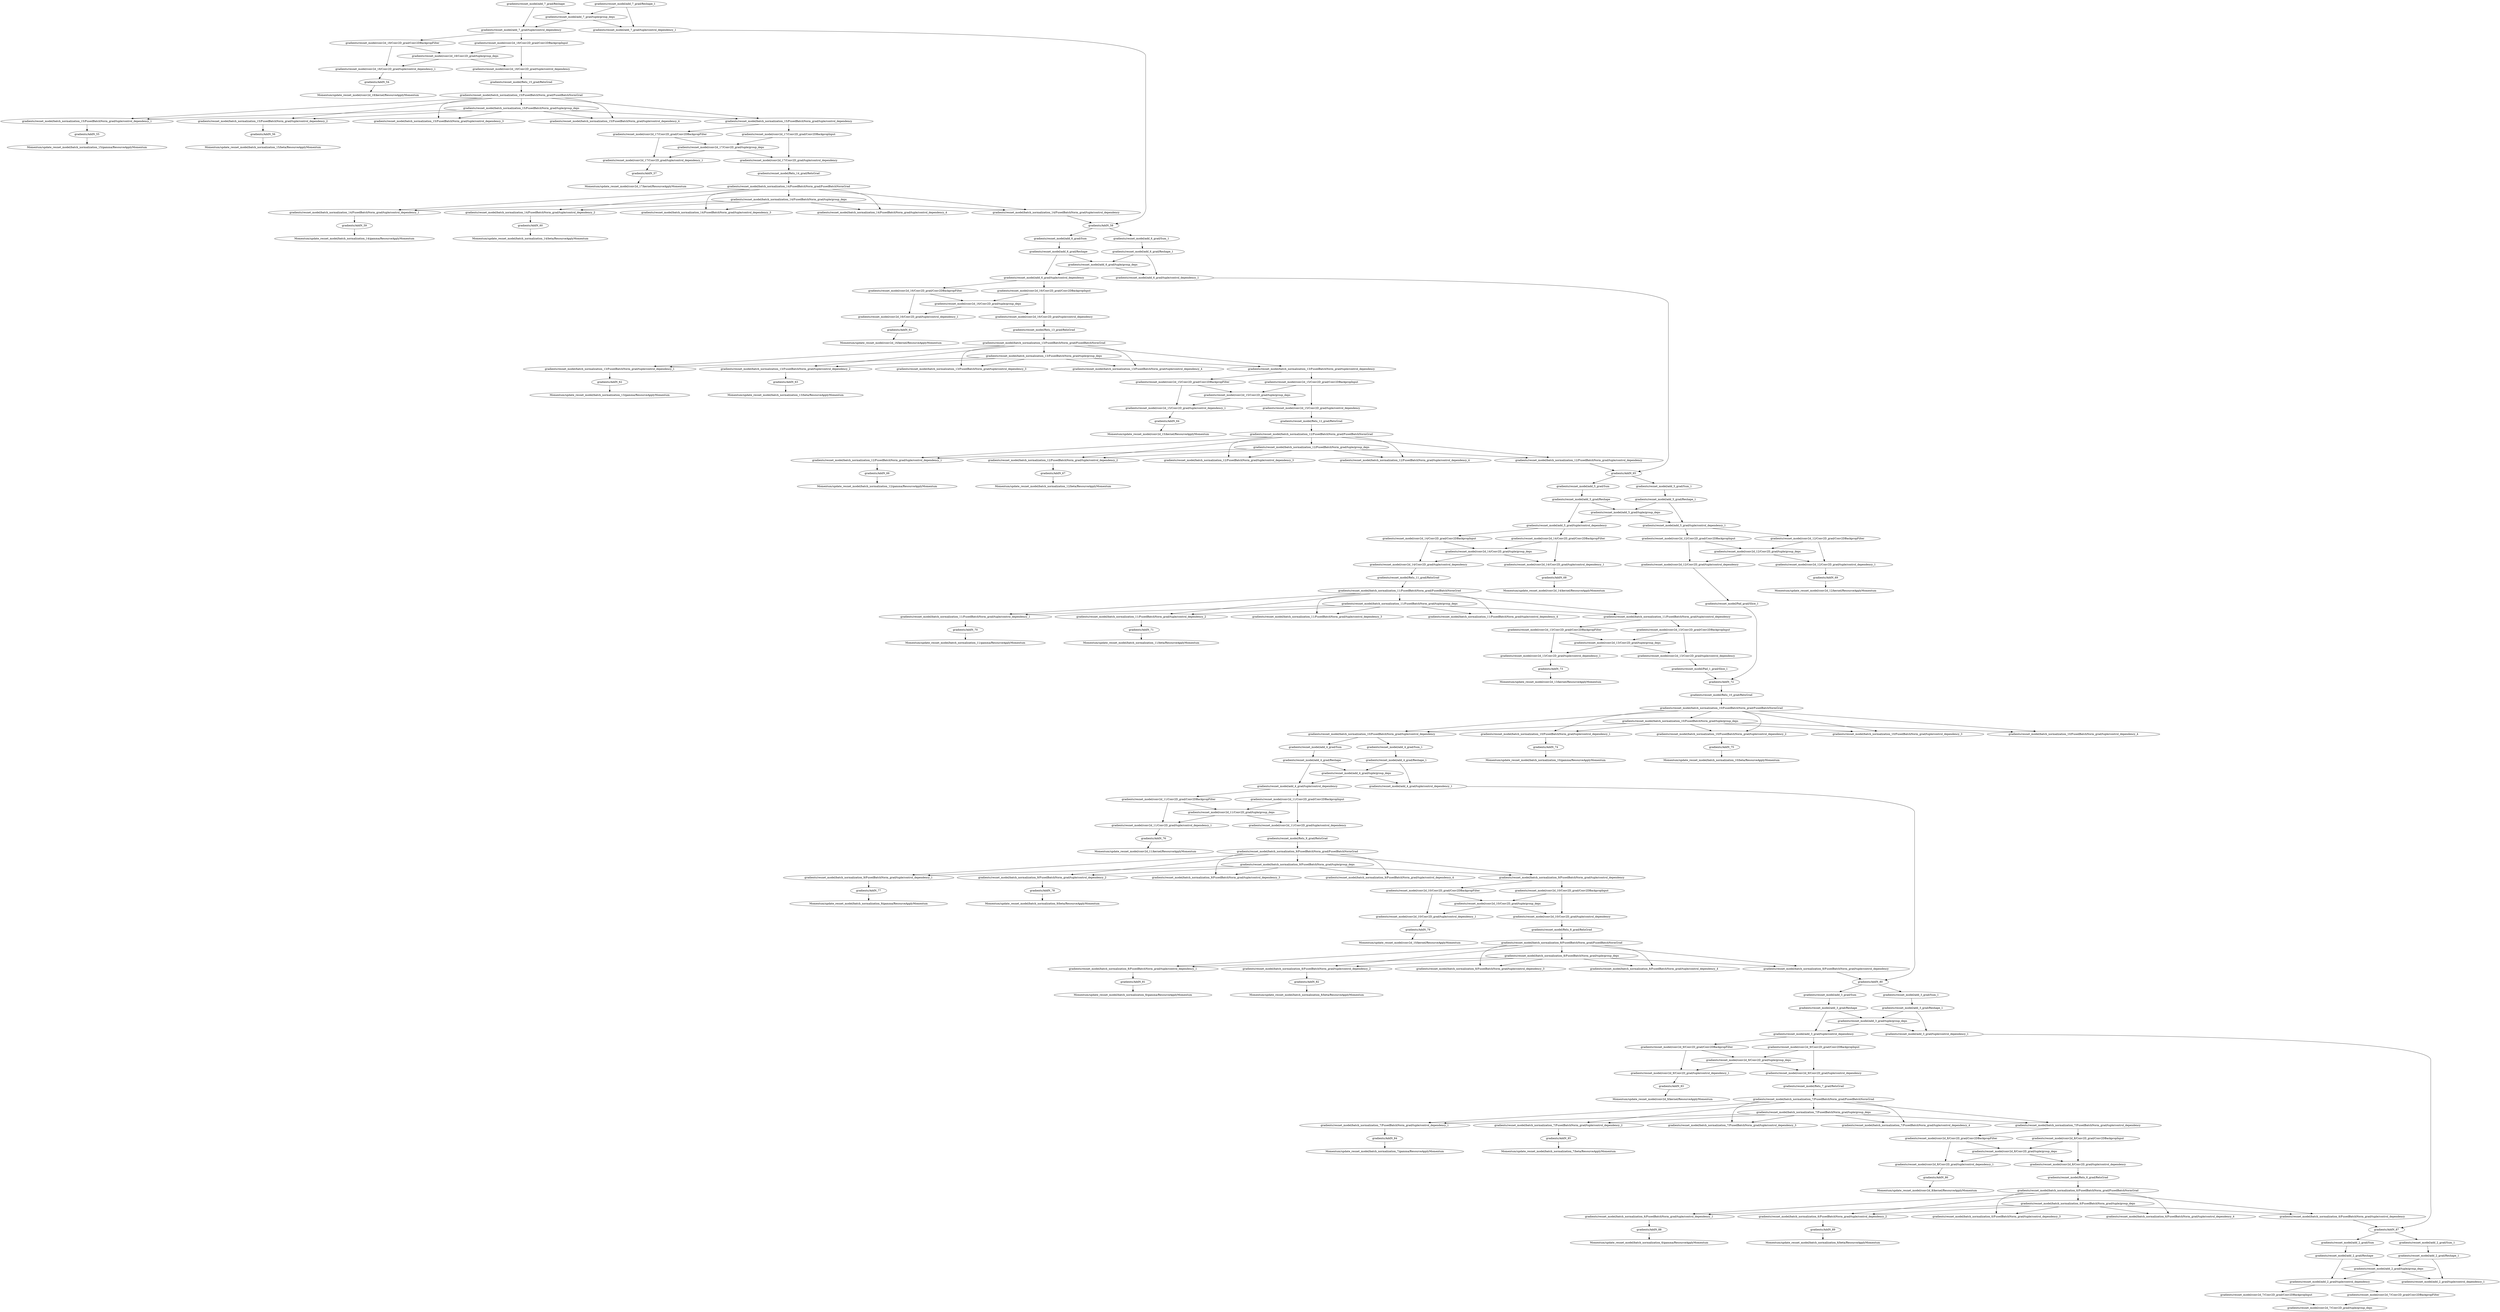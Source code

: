 digraph{
"gradients/resnet_model/add_7_grad/Reshape"->"gradients/resnet_model/add_7_grad/tuple/group_deps"
"gradients/resnet_model/add_7_grad/Reshape"->"gradients/resnet_model/add_7_grad/tuple/control_dependency"
"gradients/resnet_model/add_7_grad/Reshape_1"->"gradients/resnet_model/add_7_grad/tuple/group_deps"
"gradients/resnet_model/add_7_grad/Reshape_1"->"gradients/resnet_model/add_7_grad/tuple/control_dependency_1"
"gradients/resnet_model/add_7_grad/tuple/group_deps"->"gradients/resnet_model/add_7_grad/tuple/control_dependency"
"gradients/resnet_model/add_7_grad/tuple/group_deps"->"gradients/resnet_model/add_7_grad/tuple/control_dependency_1"
"gradients/resnet_model/add_7_grad/tuple/control_dependency"->"gradients/resnet_model/conv2d_18/Conv2D_grad/Conv2DBackpropInput"
"gradients/resnet_model/add_7_grad/tuple/control_dependency"->"gradients/resnet_model/conv2d_18/Conv2D_grad/Conv2DBackpropFilter"
"gradients/resnet_model/conv2d_18/Conv2D_grad/Conv2DBackpropInput"->"gradients/resnet_model/conv2d_18/Conv2D_grad/tuple/group_deps"
"gradients/resnet_model/conv2d_18/Conv2D_grad/Conv2DBackpropInput"->"gradients/resnet_model/conv2d_18/Conv2D_grad/tuple/control_dependency"
"gradients/resnet_model/conv2d_18/Conv2D_grad/Conv2DBackpropFilter"->"gradients/resnet_model/conv2d_18/Conv2D_grad/tuple/group_deps"
"gradients/resnet_model/conv2d_18/Conv2D_grad/Conv2DBackpropFilter"->"gradients/resnet_model/conv2d_18/Conv2D_grad/tuple/control_dependency_1"
"gradients/resnet_model/conv2d_18/Conv2D_grad/tuple/group_deps"->"gradients/resnet_model/conv2d_18/Conv2D_grad/tuple/control_dependency"
"gradients/resnet_model/conv2d_18/Conv2D_grad/tuple/group_deps"->"gradients/resnet_model/conv2d_18/Conv2D_grad/tuple/control_dependency_1"
"gradients/resnet_model/conv2d_18/Conv2D_grad/tuple/control_dependency"->"gradients/resnet_model/Relu_15_grad/ReluGrad"
"gradients/resnet_model/Relu_15_grad/ReluGrad"->"gradients/resnet_model/batch_normalization_15/FusedBatchNorm_grad/FusedBatchNormGrad"
"gradients/resnet_model/batch_normalization_15/FusedBatchNorm_grad/FusedBatchNormGrad"->"gradients/resnet_model/batch_normalization_15/FusedBatchNorm_grad/tuple/group_deps"
"gradients/resnet_model/batch_normalization_15/FusedBatchNorm_grad/FusedBatchNormGrad"->"gradients/resnet_model/batch_normalization_15/FusedBatchNorm_grad/tuple/control_dependency"
"gradients/resnet_model/batch_normalization_15/FusedBatchNorm_grad/FusedBatchNormGrad"->"gradients/resnet_model/batch_normalization_15/FusedBatchNorm_grad/tuple/control_dependency_1"
"gradients/resnet_model/batch_normalization_15/FusedBatchNorm_grad/FusedBatchNormGrad"->"gradients/resnet_model/batch_normalization_15/FusedBatchNorm_grad/tuple/control_dependency_2"
"gradients/resnet_model/batch_normalization_15/FusedBatchNorm_grad/FusedBatchNormGrad"->"gradients/resnet_model/batch_normalization_15/FusedBatchNorm_grad/tuple/control_dependency_3"
"gradients/resnet_model/batch_normalization_15/FusedBatchNorm_grad/FusedBatchNormGrad"->"gradients/resnet_model/batch_normalization_15/FusedBatchNorm_grad/tuple/control_dependency_4"
"gradients/resnet_model/batch_normalization_15/FusedBatchNorm_grad/tuple/group_deps"->"gradients/resnet_model/batch_normalization_15/FusedBatchNorm_grad/tuple/control_dependency"
"gradients/resnet_model/batch_normalization_15/FusedBatchNorm_grad/tuple/group_deps"->"gradients/resnet_model/batch_normalization_15/FusedBatchNorm_grad/tuple/control_dependency_1"
"gradients/resnet_model/batch_normalization_15/FusedBatchNorm_grad/tuple/group_deps"->"gradients/resnet_model/batch_normalization_15/FusedBatchNorm_grad/tuple/control_dependency_2"
"gradients/resnet_model/batch_normalization_15/FusedBatchNorm_grad/tuple/group_deps"->"gradients/resnet_model/batch_normalization_15/FusedBatchNorm_grad/tuple/control_dependency_3"
"gradients/resnet_model/batch_normalization_15/FusedBatchNorm_grad/tuple/group_deps"->"gradients/resnet_model/batch_normalization_15/FusedBatchNorm_grad/tuple/control_dependency_4"
"gradients/resnet_model/conv2d_18/Conv2D_grad/tuple/control_dependency_1"->"gradients/AddN_54"
"gradients/resnet_model/batch_normalization_15/FusedBatchNorm_grad/tuple/control_dependency"->"gradients/resnet_model/conv2d_17/Conv2D_grad/Conv2DBackpropInput"
"gradients/resnet_model/batch_normalization_15/FusedBatchNorm_grad/tuple/control_dependency"->"gradients/resnet_model/conv2d_17/Conv2D_grad/Conv2DBackpropFilter"
"gradients/resnet_model/conv2d_17/Conv2D_grad/Conv2DBackpropInput"->"gradients/resnet_model/conv2d_17/Conv2D_grad/tuple/group_deps"
"gradients/resnet_model/conv2d_17/Conv2D_grad/Conv2DBackpropInput"->"gradients/resnet_model/conv2d_17/Conv2D_grad/tuple/control_dependency"
"gradients/resnet_model/conv2d_17/Conv2D_grad/Conv2DBackpropFilter"->"gradients/resnet_model/conv2d_17/Conv2D_grad/tuple/group_deps"
"gradients/resnet_model/conv2d_17/Conv2D_grad/Conv2DBackpropFilter"->"gradients/resnet_model/conv2d_17/Conv2D_grad/tuple/control_dependency_1"
"gradients/resnet_model/conv2d_17/Conv2D_grad/tuple/group_deps"->"gradients/resnet_model/conv2d_17/Conv2D_grad/tuple/control_dependency"
"gradients/resnet_model/conv2d_17/Conv2D_grad/tuple/group_deps"->"gradients/resnet_model/conv2d_17/Conv2D_grad/tuple/control_dependency_1"
"gradients/resnet_model/conv2d_17/Conv2D_grad/tuple/control_dependency"->"gradients/resnet_model/Relu_14_grad/ReluGrad"
"gradients/resnet_model/batch_normalization_15/FusedBatchNorm_grad/tuple/control_dependency_1"->"gradients/AddN_55"
"gradients/resnet_model/batch_normalization_15/FusedBatchNorm_grad/tuple/control_dependency_2"->"gradients/AddN_56"
"gradients/resnet_model/Relu_14_grad/ReluGrad"->"gradients/resnet_model/batch_normalization_14/FusedBatchNorm_grad/FusedBatchNormGrad"
"gradients/resnet_model/batch_normalization_14/FusedBatchNorm_grad/FusedBatchNormGrad"->"gradients/resnet_model/batch_normalization_14/FusedBatchNorm_grad/tuple/group_deps"
"gradients/resnet_model/batch_normalization_14/FusedBatchNorm_grad/FusedBatchNormGrad"->"gradients/resnet_model/batch_normalization_14/FusedBatchNorm_grad/tuple/control_dependency"
"gradients/resnet_model/batch_normalization_14/FusedBatchNorm_grad/FusedBatchNormGrad"->"gradients/resnet_model/batch_normalization_14/FusedBatchNorm_grad/tuple/control_dependency_1"
"gradients/resnet_model/batch_normalization_14/FusedBatchNorm_grad/FusedBatchNormGrad"->"gradients/resnet_model/batch_normalization_14/FusedBatchNorm_grad/tuple/control_dependency_2"
"gradients/resnet_model/batch_normalization_14/FusedBatchNorm_grad/FusedBatchNormGrad"->"gradients/resnet_model/batch_normalization_14/FusedBatchNorm_grad/tuple/control_dependency_3"
"gradients/resnet_model/batch_normalization_14/FusedBatchNorm_grad/FusedBatchNormGrad"->"gradients/resnet_model/batch_normalization_14/FusedBatchNorm_grad/tuple/control_dependency_4"
"gradients/resnet_model/batch_normalization_14/FusedBatchNorm_grad/tuple/group_deps"->"gradients/resnet_model/batch_normalization_14/FusedBatchNorm_grad/tuple/control_dependency"
"gradients/resnet_model/batch_normalization_14/FusedBatchNorm_grad/tuple/group_deps"->"gradients/resnet_model/batch_normalization_14/FusedBatchNorm_grad/tuple/control_dependency_1"
"gradients/resnet_model/batch_normalization_14/FusedBatchNorm_grad/tuple/group_deps"->"gradients/resnet_model/batch_normalization_14/FusedBatchNorm_grad/tuple/control_dependency_2"
"gradients/resnet_model/batch_normalization_14/FusedBatchNorm_grad/tuple/group_deps"->"gradients/resnet_model/batch_normalization_14/FusedBatchNorm_grad/tuple/control_dependency_3"
"gradients/resnet_model/batch_normalization_14/FusedBatchNorm_grad/tuple/group_deps"->"gradients/resnet_model/batch_normalization_14/FusedBatchNorm_grad/tuple/control_dependency_4"
"gradients/resnet_model/conv2d_17/Conv2D_grad/tuple/control_dependency_1"->"gradients/AddN_57"
"gradients/resnet_model/add_7_grad/tuple/control_dependency_1"->"gradients/AddN_58"
"gradients/resnet_model/batch_normalization_14/FusedBatchNorm_grad/tuple/control_dependency"->"gradients/AddN_58"
"gradients/AddN_58"->"gradients/resnet_model/add_6_grad/Sum"
"gradients/AddN_58"->"gradients/resnet_model/add_6_grad/Sum_1"
"gradients/resnet_model/add_6_grad/Sum"->"gradients/resnet_model/add_6_grad/Reshape"
"gradients/resnet_model/add_6_grad/Sum_1"->"gradients/resnet_model/add_6_grad/Reshape_1"
"gradients/resnet_model/add_6_grad/Reshape"->"gradients/resnet_model/add_6_grad/tuple/group_deps"
"gradients/resnet_model/add_6_grad/Reshape"->"gradients/resnet_model/add_6_grad/tuple/control_dependency"
"gradients/resnet_model/add_6_grad/Reshape_1"->"gradients/resnet_model/add_6_grad/tuple/group_deps"
"gradients/resnet_model/add_6_grad/Reshape_1"->"gradients/resnet_model/add_6_grad/tuple/control_dependency_1"
"gradients/resnet_model/add_6_grad/tuple/group_deps"->"gradients/resnet_model/add_6_grad/tuple/control_dependency"
"gradients/resnet_model/add_6_grad/tuple/group_deps"->"gradients/resnet_model/add_6_grad/tuple/control_dependency_1"
"gradients/resnet_model/add_6_grad/tuple/control_dependency"->"gradients/resnet_model/conv2d_16/Conv2D_grad/Conv2DBackpropInput"
"gradients/resnet_model/add_6_grad/tuple/control_dependency"->"gradients/resnet_model/conv2d_16/Conv2D_grad/Conv2DBackpropFilter"
"gradients/resnet_model/conv2d_16/Conv2D_grad/Conv2DBackpropInput"->"gradients/resnet_model/conv2d_16/Conv2D_grad/tuple/group_deps"
"gradients/resnet_model/conv2d_16/Conv2D_grad/Conv2DBackpropInput"->"gradients/resnet_model/conv2d_16/Conv2D_grad/tuple/control_dependency"
"gradients/resnet_model/conv2d_16/Conv2D_grad/Conv2DBackpropFilter"->"gradients/resnet_model/conv2d_16/Conv2D_grad/tuple/group_deps"
"gradients/resnet_model/conv2d_16/Conv2D_grad/Conv2DBackpropFilter"->"gradients/resnet_model/conv2d_16/Conv2D_grad/tuple/control_dependency_1"
"gradients/resnet_model/conv2d_16/Conv2D_grad/tuple/group_deps"->"gradients/resnet_model/conv2d_16/Conv2D_grad/tuple/control_dependency"
"gradients/resnet_model/conv2d_16/Conv2D_grad/tuple/group_deps"->"gradients/resnet_model/conv2d_16/Conv2D_grad/tuple/control_dependency_1"
"gradients/resnet_model/batch_normalization_14/FusedBatchNorm_grad/tuple/control_dependency_1"->"gradients/AddN_59"
"gradients/resnet_model/batch_normalization_14/FusedBatchNorm_grad/tuple/control_dependency_2"->"gradients/AddN_60"
"gradients/resnet_model/conv2d_16/Conv2D_grad/tuple/control_dependency"->"gradients/resnet_model/Relu_13_grad/ReluGrad"
"gradients/resnet_model/Relu_13_grad/ReluGrad"->"gradients/resnet_model/batch_normalization_13/FusedBatchNorm_grad/FusedBatchNormGrad"
"gradients/resnet_model/batch_normalization_13/FusedBatchNorm_grad/FusedBatchNormGrad"->"gradients/resnet_model/batch_normalization_13/FusedBatchNorm_grad/tuple/group_deps"
"gradients/resnet_model/batch_normalization_13/FusedBatchNorm_grad/FusedBatchNormGrad"->"gradients/resnet_model/batch_normalization_13/FusedBatchNorm_grad/tuple/control_dependency"
"gradients/resnet_model/batch_normalization_13/FusedBatchNorm_grad/FusedBatchNormGrad"->"gradients/resnet_model/batch_normalization_13/FusedBatchNorm_grad/tuple/control_dependency_1"
"gradients/resnet_model/batch_normalization_13/FusedBatchNorm_grad/FusedBatchNormGrad"->"gradients/resnet_model/batch_normalization_13/FusedBatchNorm_grad/tuple/control_dependency_2"
"gradients/resnet_model/batch_normalization_13/FusedBatchNorm_grad/FusedBatchNormGrad"->"gradients/resnet_model/batch_normalization_13/FusedBatchNorm_grad/tuple/control_dependency_3"
"gradients/resnet_model/batch_normalization_13/FusedBatchNorm_grad/FusedBatchNormGrad"->"gradients/resnet_model/batch_normalization_13/FusedBatchNorm_grad/tuple/control_dependency_4"
"gradients/resnet_model/batch_normalization_13/FusedBatchNorm_grad/tuple/group_deps"->"gradients/resnet_model/batch_normalization_13/FusedBatchNorm_grad/tuple/control_dependency"
"gradients/resnet_model/batch_normalization_13/FusedBatchNorm_grad/tuple/group_deps"->"gradients/resnet_model/batch_normalization_13/FusedBatchNorm_grad/tuple/control_dependency_1"
"gradients/resnet_model/batch_normalization_13/FusedBatchNorm_grad/tuple/group_deps"->"gradients/resnet_model/batch_normalization_13/FusedBatchNorm_grad/tuple/control_dependency_2"
"gradients/resnet_model/batch_normalization_13/FusedBatchNorm_grad/tuple/group_deps"->"gradients/resnet_model/batch_normalization_13/FusedBatchNorm_grad/tuple/control_dependency_3"
"gradients/resnet_model/batch_normalization_13/FusedBatchNorm_grad/tuple/group_deps"->"gradients/resnet_model/batch_normalization_13/FusedBatchNorm_grad/tuple/control_dependency_4"
"gradients/resnet_model/conv2d_16/Conv2D_grad/tuple/control_dependency_1"->"gradients/AddN_61"
"gradients/resnet_model/batch_normalization_13/FusedBatchNorm_grad/tuple/control_dependency"->"gradients/resnet_model/conv2d_15/Conv2D_grad/Conv2DBackpropInput"
"gradients/resnet_model/batch_normalization_13/FusedBatchNorm_grad/tuple/control_dependency"->"gradients/resnet_model/conv2d_15/Conv2D_grad/Conv2DBackpropFilter"
"gradients/resnet_model/conv2d_15/Conv2D_grad/Conv2DBackpropInput"->"gradients/resnet_model/conv2d_15/Conv2D_grad/tuple/group_deps"
"gradients/resnet_model/conv2d_15/Conv2D_grad/Conv2DBackpropInput"->"gradients/resnet_model/conv2d_15/Conv2D_grad/tuple/control_dependency"
"gradients/resnet_model/conv2d_15/Conv2D_grad/Conv2DBackpropFilter"->"gradients/resnet_model/conv2d_15/Conv2D_grad/tuple/group_deps"
"gradients/resnet_model/conv2d_15/Conv2D_grad/Conv2DBackpropFilter"->"gradients/resnet_model/conv2d_15/Conv2D_grad/tuple/control_dependency_1"
"gradients/resnet_model/conv2d_15/Conv2D_grad/tuple/group_deps"->"gradients/resnet_model/conv2d_15/Conv2D_grad/tuple/control_dependency"
"gradients/resnet_model/conv2d_15/Conv2D_grad/tuple/group_deps"->"gradients/resnet_model/conv2d_15/Conv2D_grad/tuple/control_dependency_1"
"gradients/resnet_model/conv2d_15/Conv2D_grad/tuple/control_dependency"->"gradients/resnet_model/Relu_12_grad/ReluGrad"
"gradients/resnet_model/batch_normalization_13/FusedBatchNorm_grad/tuple/control_dependency_1"->"gradients/AddN_62"
"gradients/resnet_model/batch_normalization_13/FusedBatchNorm_grad/tuple/control_dependency_2"->"gradients/AddN_63"
"gradients/resnet_model/Relu_12_grad/ReluGrad"->"gradients/resnet_model/batch_normalization_12/FusedBatchNorm_grad/FusedBatchNormGrad"
"gradients/resnet_model/batch_normalization_12/FusedBatchNorm_grad/FusedBatchNormGrad"->"gradients/resnet_model/batch_normalization_12/FusedBatchNorm_grad/tuple/group_deps"
"gradients/resnet_model/batch_normalization_12/FusedBatchNorm_grad/FusedBatchNormGrad"->"gradients/resnet_model/batch_normalization_12/FusedBatchNorm_grad/tuple/control_dependency"
"gradients/resnet_model/batch_normalization_12/FusedBatchNorm_grad/FusedBatchNormGrad"->"gradients/resnet_model/batch_normalization_12/FusedBatchNorm_grad/tuple/control_dependency_1"
"gradients/resnet_model/batch_normalization_12/FusedBatchNorm_grad/FusedBatchNormGrad"->"gradients/resnet_model/batch_normalization_12/FusedBatchNorm_grad/tuple/control_dependency_2"
"gradients/resnet_model/batch_normalization_12/FusedBatchNorm_grad/FusedBatchNormGrad"->"gradients/resnet_model/batch_normalization_12/FusedBatchNorm_grad/tuple/control_dependency_3"
"gradients/resnet_model/batch_normalization_12/FusedBatchNorm_grad/FusedBatchNormGrad"->"gradients/resnet_model/batch_normalization_12/FusedBatchNorm_grad/tuple/control_dependency_4"
"gradients/resnet_model/batch_normalization_12/FusedBatchNorm_grad/tuple/group_deps"->"gradients/resnet_model/batch_normalization_12/FusedBatchNorm_grad/tuple/control_dependency"
"gradients/resnet_model/batch_normalization_12/FusedBatchNorm_grad/tuple/group_deps"->"gradients/resnet_model/batch_normalization_12/FusedBatchNorm_grad/tuple/control_dependency_1"
"gradients/resnet_model/batch_normalization_12/FusedBatchNorm_grad/tuple/group_deps"->"gradients/resnet_model/batch_normalization_12/FusedBatchNorm_grad/tuple/control_dependency_2"
"gradients/resnet_model/batch_normalization_12/FusedBatchNorm_grad/tuple/group_deps"->"gradients/resnet_model/batch_normalization_12/FusedBatchNorm_grad/tuple/control_dependency_3"
"gradients/resnet_model/batch_normalization_12/FusedBatchNorm_grad/tuple/group_deps"->"gradients/resnet_model/batch_normalization_12/FusedBatchNorm_grad/tuple/control_dependency_4"
"gradients/resnet_model/conv2d_15/Conv2D_grad/tuple/control_dependency_1"->"gradients/AddN_64"
"gradients/resnet_model/add_6_grad/tuple/control_dependency_1"->"gradients/AddN_65"
"gradients/resnet_model/batch_normalization_12/FusedBatchNorm_grad/tuple/control_dependency"->"gradients/AddN_65"
"gradients/AddN_65"->"gradients/resnet_model/add_5_grad/Sum"
"gradients/AddN_65"->"gradients/resnet_model/add_5_grad/Sum_1"
"gradients/resnet_model/add_5_grad/Sum"->"gradients/resnet_model/add_5_grad/Reshape"
"gradients/resnet_model/add_5_grad/Sum_1"->"gradients/resnet_model/add_5_grad/Reshape_1"
"gradients/resnet_model/add_5_grad/Reshape"->"gradients/resnet_model/add_5_grad/tuple/group_deps"
"gradients/resnet_model/add_5_grad/Reshape"->"gradients/resnet_model/add_5_grad/tuple/control_dependency"
"gradients/resnet_model/add_5_grad/Reshape_1"->"gradients/resnet_model/add_5_grad/tuple/group_deps"
"gradients/resnet_model/add_5_grad/Reshape_1"->"gradients/resnet_model/add_5_grad/tuple/control_dependency_1"
"gradients/resnet_model/add_5_grad/tuple/group_deps"->"gradients/resnet_model/add_5_grad/tuple/control_dependency"
"gradients/resnet_model/add_5_grad/tuple/group_deps"->"gradients/resnet_model/add_5_grad/tuple/control_dependency_1"
"gradients/resnet_model/add_5_grad/tuple/control_dependency"->"gradients/resnet_model/conv2d_14/Conv2D_grad/Conv2DBackpropInput"
"gradients/resnet_model/add_5_grad/tuple/control_dependency"->"gradients/resnet_model/conv2d_14/Conv2D_grad/Conv2DBackpropFilter"
"gradients/resnet_model/conv2d_14/Conv2D_grad/Conv2DBackpropInput"->"gradients/resnet_model/conv2d_14/Conv2D_grad/tuple/group_deps"
"gradients/resnet_model/conv2d_14/Conv2D_grad/Conv2DBackpropInput"->"gradients/resnet_model/conv2d_14/Conv2D_grad/tuple/control_dependency"
"gradients/resnet_model/conv2d_14/Conv2D_grad/Conv2DBackpropFilter"->"gradients/resnet_model/conv2d_14/Conv2D_grad/tuple/group_deps"
"gradients/resnet_model/conv2d_14/Conv2D_grad/Conv2DBackpropFilter"->"gradients/resnet_model/conv2d_14/Conv2D_grad/tuple/control_dependency_1"
"gradients/resnet_model/conv2d_14/Conv2D_grad/tuple/group_deps"->"gradients/resnet_model/conv2d_14/Conv2D_grad/tuple/control_dependency"
"gradients/resnet_model/conv2d_14/Conv2D_grad/tuple/group_deps"->"gradients/resnet_model/conv2d_14/Conv2D_grad/tuple/control_dependency_1"
"gradients/resnet_model/add_5_grad/tuple/control_dependency_1"->"gradients/resnet_model/conv2d_12/Conv2D_grad/Conv2DBackpropInput"
"gradients/resnet_model/add_5_grad/tuple/control_dependency_1"->"gradients/resnet_model/conv2d_12/Conv2D_grad/Conv2DBackpropFilter"
"gradients/resnet_model/conv2d_12/Conv2D_grad/Conv2DBackpropInput"->"gradients/resnet_model/conv2d_12/Conv2D_grad/tuple/group_deps"
"gradients/resnet_model/conv2d_12/Conv2D_grad/Conv2DBackpropInput"->"gradients/resnet_model/conv2d_12/Conv2D_grad/tuple/control_dependency"
"gradients/resnet_model/conv2d_12/Conv2D_grad/Conv2DBackpropFilter"->"gradients/resnet_model/conv2d_12/Conv2D_grad/tuple/group_deps"
"gradients/resnet_model/conv2d_12/Conv2D_grad/Conv2DBackpropFilter"->"gradients/resnet_model/conv2d_12/Conv2D_grad/tuple/control_dependency_1"
"gradients/resnet_model/conv2d_12/Conv2D_grad/tuple/group_deps"->"gradients/resnet_model/conv2d_12/Conv2D_grad/tuple/control_dependency"
"gradients/resnet_model/conv2d_12/Conv2D_grad/tuple/group_deps"->"gradients/resnet_model/conv2d_12/Conv2D_grad/tuple/control_dependency_1"
"gradients/resnet_model/batch_normalization_12/FusedBatchNorm_grad/tuple/control_dependency_1"->"gradients/AddN_66"
"gradients/resnet_model/batch_normalization_12/FusedBatchNorm_grad/tuple/control_dependency_2"->"gradients/AddN_67"
"gradients/resnet_model/conv2d_14/Conv2D_grad/tuple/control_dependency"->"gradients/resnet_model/Relu_11_grad/ReluGrad"
"gradients/resnet_model/conv2d_12/Conv2D_grad/tuple/control_dependency"->"gradients/resnet_model/Pad_grad/Slice_1"
"gradients/resnet_model/Relu_11_grad/ReluGrad"->"gradients/resnet_model/batch_normalization_11/FusedBatchNorm_grad/FusedBatchNormGrad"
"gradients/resnet_model/batch_normalization_11/FusedBatchNorm_grad/FusedBatchNormGrad"->"gradients/resnet_model/batch_normalization_11/FusedBatchNorm_grad/tuple/group_deps"
"gradients/resnet_model/batch_normalization_11/FusedBatchNorm_grad/FusedBatchNormGrad"->"gradients/resnet_model/batch_normalization_11/FusedBatchNorm_grad/tuple/control_dependency"
"gradients/resnet_model/batch_normalization_11/FusedBatchNorm_grad/FusedBatchNormGrad"->"gradients/resnet_model/batch_normalization_11/FusedBatchNorm_grad/tuple/control_dependency_1"
"gradients/resnet_model/batch_normalization_11/FusedBatchNorm_grad/FusedBatchNormGrad"->"gradients/resnet_model/batch_normalization_11/FusedBatchNorm_grad/tuple/control_dependency_2"
"gradients/resnet_model/batch_normalization_11/FusedBatchNorm_grad/FusedBatchNormGrad"->"gradients/resnet_model/batch_normalization_11/FusedBatchNorm_grad/tuple/control_dependency_3"
"gradients/resnet_model/batch_normalization_11/FusedBatchNorm_grad/FusedBatchNormGrad"->"gradients/resnet_model/batch_normalization_11/FusedBatchNorm_grad/tuple/control_dependency_4"
"gradients/resnet_model/batch_normalization_11/FusedBatchNorm_grad/tuple/group_deps"->"gradients/resnet_model/batch_normalization_11/FusedBatchNorm_grad/tuple/control_dependency"
"gradients/resnet_model/batch_normalization_11/FusedBatchNorm_grad/tuple/group_deps"->"gradients/resnet_model/batch_normalization_11/FusedBatchNorm_grad/tuple/control_dependency_1"
"gradients/resnet_model/batch_normalization_11/FusedBatchNorm_grad/tuple/group_deps"->"gradients/resnet_model/batch_normalization_11/FusedBatchNorm_grad/tuple/control_dependency_2"
"gradients/resnet_model/batch_normalization_11/FusedBatchNorm_grad/tuple/group_deps"->"gradients/resnet_model/batch_normalization_11/FusedBatchNorm_grad/tuple/control_dependency_3"
"gradients/resnet_model/batch_normalization_11/FusedBatchNorm_grad/tuple/group_deps"->"gradients/resnet_model/batch_normalization_11/FusedBatchNorm_grad/tuple/control_dependency_4"
"gradients/resnet_model/conv2d_14/Conv2D_grad/tuple/control_dependency_1"->"gradients/AddN_68"
"gradients/resnet_model/conv2d_12/Conv2D_grad/tuple/control_dependency_1"->"gradients/AddN_69"
"gradients/resnet_model/batch_normalization_11/FusedBatchNorm_grad/tuple/control_dependency"->"gradients/resnet_model/conv2d_13/Conv2D_grad/Conv2DBackpropInput"
"gradients/resnet_model/batch_normalization_11/FusedBatchNorm_grad/tuple/control_dependency"->"gradients/resnet_model/conv2d_13/Conv2D_grad/Conv2DBackpropFilter"
"gradients/resnet_model/conv2d_13/Conv2D_grad/Conv2DBackpropInput"->"gradients/resnet_model/conv2d_13/Conv2D_grad/tuple/group_deps"
"gradients/resnet_model/conv2d_13/Conv2D_grad/Conv2DBackpropInput"->"gradients/resnet_model/conv2d_13/Conv2D_grad/tuple/control_dependency"
"gradients/resnet_model/conv2d_13/Conv2D_grad/Conv2DBackpropFilter"->"gradients/resnet_model/conv2d_13/Conv2D_grad/tuple/group_deps"
"gradients/resnet_model/conv2d_13/Conv2D_grad/Conv2DBackpropFilter"->"gradients/resnet_model/conv2d_13/Conv2D_grad/tuple/control_dependency_1"
"gradients/resnet_model/conv2d_13/Conv2D_grad/tuple/group_deps"->"gradients/resnet_model/conv2d_13/Conv2D_grad/tuple/control_dependency"
"gradients/resnet_model/conv2d_13/Conv2D_grad/tuple/group_deps"->"gradients/resnet_model/conv2d_13/Conv2D_grad/tuple/control_dependency_1"
"gradients/resnet_model/conv2d_13/Conv2D_grad/tuple/control_dependency"->"gradients/resnet_model/Pad_1_grad/Slice_1"
"gradients/resnet_model/batch_normalization_11/FusedBatchNorm_grad/tuple/control_dependency_1"->"gradients/AddN_70"
"gradients/resnet_model/batch_normalization_11/FusedBatchNorm_grad/tuple/control_dependency_2"->"gradients/AddN_71"
"gradients/resnet_model/Pad_grad/Slice_1"->"gradients/AddN_72"
"gradients/resnet_model/Pad_1_grad/Slice_1"->"gradients/AddN_72"
"gradients/AddN_72"->"gradients/resnet_model/Relu_10_grad/ReluGrad"
"gradients/resnet_model/conv2d_13/Conv2D_grad/tuple/control_dependency_1"->"gradients/AddN_73"
"gradients/resnet_model/Relu_10_grad/ReluGrad"->"gradients/resnet_model/batch_normalization_10/FusedBatchNorm_grad/FusedBatchNormGrad"
"gradients/resnet_model/batch_normalization_10/FusedBatchNorm_grad/FusedBatchNormGrad"->"gradients/resnet_model/batch_normalization_10/FusedBatchNorm_grad/tuple/group_deps"
"gradients/resnet_model/batch_normalization_10/FusedBatchNorm_grad/FusedBatchNormGrad"->"gradients/resnet_model/batch_normalization_10/FusedBatchNorm_grad/tuple/control_dependency"
"gradients/resnet_model/batch_normalization_10/FusedBatchNorm_grad/FusedBatchNormGrad"->"gradients/resnet_model/batch_normalization_10/FusedBatchNorm_grad/tuple/control_dependency_1"
"gradients/resnet_model/batch_normalization_10/FusedBatchNorm_grad/FusedBatchNormGrad"->"gradients/resnet_model/batch_normalization_10/FusedBatchNorm_grad/tuple/control_dependency_2"
"gradients/resnet_model/batch_normalization_10/FusedBatchNorm_grad/FusedBatchNormGrad"->"gradients/resnet_model/batch_normalization_10/FusedBatchNorm_grad/tuple/control_dependency_3"
"gradients/resnet_model/batch_normalization_10/FusedBatchNorm_grad/FusedBatchNormGrad"->"gradients/resnet_model/batch_normalization_10/FusedBatchNorm_grad/tuple/control_dependency_4"
"gradients/resnet_model/batch_normalization_10/FusedBatchNorm_grad/tuple/group_deps"->"gradients/resnet_model/batch_normalization_10/FusedBatchNorm_grad/tuple/control_dependency"
"gradients/resnet_model/batch_normalization_10/FusedBatchNorm_grad/tuple/group_deps"->"gradients/resnet_model/batch_normalization_10/FusedBatchNorm_grad/tuple/control_dependency_1"
"gradients/resnet_model/batch_normalization_10/FusedBatchNorm_grad/tuple/group_deps"->"gradients/resnet_model/batch_normalization_10/FusedBatchNorm_grad/tuple/control_dependency_2"
"gradients/resnet_model/batch_normalization_10/FusedBatchNorm_grad/tuple/group_deps"->"gradients/resnet_model/batch_normalization_10/FusedBatchNorm_grad/tuple/control_dependency_3"
"gradients/resnet_model/batch_normalization_10/FusedBatchNorm_grad/tuple/group_deps"->"gradients/resnet_model/batch_normalization_10/FusedBatchNorm_grad/tuple/control_dependency_4"
"gradients/resnet_model/batch_normalization_10/FusedBatchNorm_grad/tuple/control_dependency"->"gradients/resnet_model/add_4_grad/Sum"
"gradients/resnet_model/batch_normalization_10/FusedBatchNorm_grad/tuple/control_dependency"->"gradients/resnet_model/add_4_grad/Sum_1"
"gradients/resnet_model/add_4_grad/Sum"->"gradients/resnet_model/add_4_grad/Reshape"
"gradients/resnet_model/add_4_grad/Sum_1"->"gradients/resnet_model/add_4_grad/Reshape_1"
"gradients/resnet_model/add_4_grad/Reshape"->"gradients/resnet_model/add_4_grad/tuple/group_deps"
"gradients/resnet_model/add_4_grad/Reshape"->"gradients/resnet_model/add_4_grad/tuple/control_dependency"
"gradients/resnet_model/add_4_grad/Reshape_1"->"gradients/resnet_model/add_4_grad/tuple/group_deps"
"gradients/resnet_model/add_4_grad/Reshape_1"->"gradients/resnet_model/add_4_grad/tuple/control_dependency_1"
"gradients/resnet_model/add_4_grad/tuple/group_deps"->"gradients/resnet_model/add_4_grad/tuple/control_dependency"
"gradients/resnet_model/add_4_grad/tuple/group_deps"->"gradients/resnet_model/add_4_grad/tuple/control_dependency_1"
"gradients/resnet_model/batch_normalization_10/FusedBatchNorm_grad/tuple/control_dependency_1"->"gradients/AddN_74"
"gradients/resnet_model/batch_normalization_10/FusedBatchNorm_grad/tuple/control_dependency_2"->"gradients/AddN_75"
"gradients/resnet_model/add_4_grad/tuple/control_dependency"->"gradients/resnet_model/conv2d_11/Conv2D_grad/Conv2DBackpropInput"
"gradients/resnet_model/add_4_grad/tuple/control_dependency"->"gradients/resnet_model/conv2d_11/Conv2D_grad/Conv2DBackpropFilter"
"gradients/resnet_model/conv2d_11/Conv2D_grad/Conv2DBackpropInput"->"gradients/resnet_model/conv2d_11/Conv2D_grad/tuple/group_deps"
"gradients/resnet_model/conv2d_11/Conv2D_grad/Conv2DBackpropInput"->"gradients/resnet_model/conv2d_11/Conv2D_grad/tuple/control_dependency"
"gradients/resnet_model/conv2d_11/Conv2D_grad/Conv2DBackpropFilter"->"gradients/resnet_model/conv2d_11/Conv2D_grad/tuple/group_deps"
"gradients/resnet_model/conv2d_11/Conv2D_grad/Conv2DBackpropFilter"->"gradients/resnet_model/conv2d_11/Conv2D_grad/tuple/control_dependency_1"
"gradients/resnet_model/conv2d_11/Conv2D_grad/tuple/group_deps"->"gradients/resnet_model/conv2d_11/Conv2D_grad/tuple/control_dependency"
"gradients/resnet_model/conv2d_11/Conv2D_grad/tuple/group_deps"->"gradients/resnet_model/conv2d_11/Conv2D_grad/tuple/control_dependency_1"
"gradients/resnet_model/conv2d_11/Conv2D_grad/tuple/control_dependency"->"gradients/resnet_model/Relu_9_grad/ReluGrad"
"gradients/resnet_model/Relu_9_grad/ReluGrad"->"gradients/resnet_model/batch_normalization_9/FusedBatchNorm_grad/FusedBatchNormGrad"
"gradients/resnet_model/batch_normalization_9/FusedBatchNorm_grad/FusedBatchNormGrad"->"gradients/resnet_model/batch_normalization_9/FusedBatchNorm_grad/tuple/group_deps"
"gradients/resnet_model/batch_normalization_9/FusedBatchNorm_grad/FusedBatchNormGrad"->"gradients/resnet_model/batch_normalization_9/FusedBatchNorm_grad/tuple/control_dependency"
"gradients/resnet_model/batch_normalization_9/FusedBatchNorm_grad/FusedBatchNormGrad"->"gradients/resnet_model/batch_normalization_9/FusedBatchNorm_grad/tuple/control_dependency_1"
"gradients/resnet_model/batch_normalization_9/FusedBatchNorm_grad/FusedBatchNormGrad"->"gradients/resnet_model/batch_normalization_9/FusedBatchNorm_grad/tuple/control_dependency_2"
"gradients/resnet_model/batch_normalization_9/FusedBatchNorm_grad/FusedBatchNormGrad"->"gradients/resnet_model/batch_normalization_9/FusedBatchNorm_grad/tuple/control_dependency_3"
"gradients/resnet_model/batch_normalization_9/FusedBatchNorm_grad/FusedBatchNormGrad"->"gradients/resnet_model/batch_normalization_9/FusedBatchNorm_grad/tuple/control_dependency_4"
"gradients/resnet_model/batch_normalization_9/FusedBatchNorm_grad/tuple/group_deps"->"gradients/resnet_model/batch_normalization_9/FusedBatchNorm_grad/tuple/control_dependency"
"gradients/resnet_model/batch_normalization_9/FusedBatchNorm_grad/tuple/group_deps"->"gradients/resnet_model/batch_normalization_9/FusedBatchNorm_grad/tuple/control_dependency_1"
"gradients/resnet_model/batch_normalization_9/FusedBatchNorm_grad/tuple/group_deps"->"gradients/resnet_model/batch_normalization_9/FusedBatchNorm_grad/tuple/control_dependency_2"
"gradients/resnet_model/batch_normalization_9/FusedBatchNorm_grad/tuple/group_deps"->"gradients/resnet_model/batch_normalization_9/FusedBatchNorm_grad/tuple/control_dependency_3"
"gradients/resnet_model/batch_normalization_9/FusedBatchNorm_grad/tuple/group_deps"->"gradients/resnet_model/batch_normalization_9/FusedBatchNorm_grad/tuple/control_dependency_4"
"gradients/resnet_model/conv2d_11/Conv2D_grad/tuple/control_dependency_1"->"gradients/AddN_76"
"gradients/resnet_model/batch_normalization_9/FusedBatchNorm_grad/tuple/control_dependency"->"gradients/resnet_model/conv2d_10/Conv2D_grad/Conv2DBackpropInput"
"gradients/resnet_model/batch_normalization_9/FusedBatchNorm_grad/tuple/control_dependency"->"gradients/resnet_model/conv2d_10/Conv2D_grad/Conv2DBackpropFilter"
"gradients/resnet_model/conv2d_10/Conv2D_grad/Conv2DBackpropInput"->"gradients/resnet_model/conv2d_10/Conv2D_grad/tuple/group_deps"
"gradients/resnet_model/conv2d_10/Conv2D_grad/Conv2DBackpropInput"->"gradients/resnet_model/conv2d_10/Conv2D_grad/tuple/control_dependency"
"gradients/resnet_model/conv2d_10/Conv2D_grad/Conv2DBackpropFilter"->"gradients/resnet_model/conv2d_10/Conv2D_grad/tuple/group_deps"
"gradients/resnet_model/conv2d_10/Conv2D_grad/Conv2DBackpropFilter"->"gradients/resnet_model/conv2d_10/Conv2D_grad/tuple/control_dependency_1"
"gradients/resnet_model/conv2d_10/Conv2D_grad/tuple/group_deps"->"gradients/resnet_model/conv2d_10/Conv2D_grad/tuple/control_dependency"
"gradients/resnet_model/conv2d_10/Conv2D_grad/tuple/group_deps"->"gradients/resnet_model/conv2d_10/Conv2D_grad/tuple/control_dependency_1"
"gradients/resnet_model/conv2d_10/Conv2D_grad/tuple/control_dependency"->"gradients/resnet_model/Relu_8_grad/ReluGrad"
"gradients/resnet_model/batch_normalization_9/FusedBatchNorm_grad/tuple/control_dependency_1"->"gradients/AddN_77"
"gradients/resnet_model/batch_normalization_9/FusedBatchNorm_grad/tuple/control_dependency_2"->"gradients/AddN_78"
"gradients/resnet_model/Relu_8_grad/ReluGrad"->"gradients/resnet_model/batch_normalization_8/FusedBatchNorm_grad/FusedBatchNormGrad"
"gradients/resnet_model/batch_normalization_8/FusedBatchNorm_grad/FusedBatchNormGrad"->"gradients/resnet_model/batch_normalization_8/FusedBatchNorm_grad/tuple/group_deps"
"gradients/resnet_model/batch_normalization_8/FusedBatchNorm_grad/FusedBatchNormGrad"->"gradients/resnet_model/batch_normalization_8/FusedBatchNorm_grad/tuple/control_dependency"
"gradients/resnet_model/batch_normalization_8/FusedBatchNorm_grad/FusedBatchNormGrad"->"gradients/resnet_model/batch_normalization_8/FusedBatchNorm_grad/tuple/control_dependency_1"
"gradients/resnet_model/batch_normalization_8/FusedBatchNorm_grad/FusedBatchNormGrad"->"gradients/resnet_model/batch_normalization_8/FusedBatchNorm_grad/tuple/control_dependency_2"
"gradients/resnet_model/batch_normalization_8/FusedBatchNorm_grad/FusedBatchNormGrad"->"gradients/resnet_model/batch_normalization_8/FusedBatchNorm_grad/tuple/control_dependency_3"
"gradients/resnet_model/batch_normalization_8/FusedBatchNorm_grad/FusedBatchNormGrad"->"gradients/resnet_model/batch_normalization_8/FusedBatchNorm_grad/tuple/control_dependency_4"
"gradients/resnet_model/batch_normalization_8/FusedBatchNorm_grad/tuple/group_deps"->"gradients/resnet_model/batch_normalization_8/FusedBatchNorm_grad/tuple/control_dependency"
"gradients/resnet_model/batch_normalization_8/FusedBatchNorm_grad/tuple/group_deps"->"gradients/resnet_model/batch_normalization_8/FusedBatchNorm_grad/tuple/control_dependency_1"
"gradients/resnet_model/batch_normalization_8/FusedBatchNorm_grad/tuple/group_deps"->"gradients/resnet_model/batch_normalization_8/FusedBatchNorm_grad/tuple/control_dependency_2"
"gradients/resnet_model/batch_normalization_8/FusedBatchNorm_grad/tuple/group_deps"->"gradients/resnet_model/batch_normalization_8/FusedBatchNorm_grad/tuple/control_dependency_3"
"gradients/resnet_model/batch_normalization_8/FusedBatchNorm_grad/tuple/group_deps"->"gradients/resnet_model/batch_normalization_8/FusedBatchNorm_grad/tuple/control_dependency_4"
"gradients/resnet_model/conv2d_10/Conv2D_grad/tuple/control_dependency_1"->"gradients/AddN_79"
"gradients/resnet_model/add_4_grad/tuple/control_dependency_1"->"gradients/AddN_80"
"gradients/resnet_model/batch_normalization_8/FusedBatchNorm_grad/tuple/control_dependency"->"gradients/AddN_80"
"gradients/AddN_80"->"gradients/resnet_model/add_3_grad/Sum"
"gradients/AddN_80"->"gradients/resnet_model/add_3_grad/Sum_1"
"gradients/resnet_model/add_3_grad/Sum"->"gradients/resnet_model/add_3_grad/Reshape"
"gradients/resnet_model/add_3_grad/Sum_1"->"gradients/resnet_model/add_3_grad/Reshape_1"
"gradients/resnet_model/add_3_grad/Reshape"->"gradients/resnet_model/add_3_grad/tuple/group_deps"
"gradients/resnet_model/add_3_grad/Reshape"->"gradients/resnet_model/add_3_grad/tuple/control_dependency"
"gradients/resnet_model/add_3_grad/Reshape_1"->"gradients/resnet_model/add_3_grad/tuple/group_deps"
"gradients/resnet_model/add_3_grad/Reshape_1"->"gradients/resnet_model/add_3_grad/tuple/control_dependency_1"
"gradients/resnet_model/add_3_grad/tuple/group_deps"->"gradients/resnet_model/add_3_grad/tuple/control_dependency"
"gradients/resnet_model/add_3_grad/tuple/group_deps"->"gradients/resnet_model/add_3_grad/tuple/control_dependency_1"
"gradients/resnet_model/add_3_grad/tuple/control_dependency"->"gradients/resnet_model/conv2d_9/Conv2D_grad/Conv2DBackpropInput"
"gradients/resnet_model/add_3_grad/tuple/control_dependency"->"gradients/resnet_model/conv2d_9/Conv2D_grad/Conv2DBackpropFilter"
"gradients/resnet_model/conv2d_9/Conv2D_grad/Conv2DBackpropInput"->"gradients/resnet_model/conv2d_9/Conv2D_grad/tuple/group_deps"
"gradients/resnet_model/conv2d_9/Conv2D_grad/Conv2DBackpropInput"->"gradients/resnet_model/conv2d_9/Conv2D_grad/tuple/control_dependency"
"gradients/resnet_model/conv2d_9/Conv2D_grad/Conv2DBackpropFilter"->"gradients/resnet_model/conv2d_9/Conv2D_grad/tuple/group_deps"
"gradients/resnet_model/conv2d_9/Conv2D_grad/Conv2DBackpropFilter"->"gradients/resnet_model/conv2d_9/Conv2D_grad/tuple/control_dependency_1"
"gradients/resnet_model/conv2d_9/Conv2D_grad/tuple/group_deps"->"gradients/resnet_model/conv2d_9/Conv2D_grad/tuple/control_dependency"
"gradients/resnet_model/conv2d_9/Conv2D_grad/tuple/group_deps"->"gradients/resnet_model/conv2d_9/Conv2D_grad/tuple/control_dependency_1"
"gradients/resnet_model/batch_normalization_8/FusedBatchNorm_grad/tuple/control_dependency_1"->"gradients/AddN_81"
"gradients/resnet_model/batch_normalization_8/FusedBatchNorm_grad/tuple/control_dependency_2"->"gradients/AddN_82"
"gradients/resnet_model/conv2d_9/Conv2D_grad/tuple/control_dependency"->"gradients/resnet_model/Relu_7_grad/ReluGrad"
"gradients/resnet_model/Relu_7_grad/ReluGrad"->"gradients/resnet_model/batch_normalization_7/FusedBatchNorm_grad/FusedBatchNormGrad"
"gradients/resnet_model/batch_normalization_7/FusedBatchNorm_grad/FusedBatchNormGrad"->"gradients/resnet_model/batch_normalization_7/FusedBatchNorm_grad/tuple/group_deps"
"gradients/resnet_model/batch_normalization_7/FusedBatchNorm_grad/FusedBatchNormGrad"->"gradients/resnet_model/batch_normalization_7/FusedBatchNorm_grad/tuple/control_dependency"
"gradients/resnet_model/batch_normalization_7/FusedBatchNorm_grad/FusedBatchNormGrad"->"gradients/resnet_model/batch_normalization_7/FusedBatchNorm_grad/tuple/control_dependency_1"
"gradients/resnet_model/batch_normalization_7/FusedBatchNorm_grad/FusedBatchNormGrad"->"gradients/resnet_model/batch_normalization_7/FusedBatchNorm_grad/tuple/control_dependency_2"
"gradients/resnet_model/batch_normalization_7/FusedBatchNorm_grad/FusedBatchNormGrad"->"gradients/resnet_model/batch_normalization_7/FusedBatchNorm_grad/tuple/control_dependency_3"
"gradients/resnet_model/batch_normalization_7/FusedBatchNorm_grad/FusedBatchNormGrad"->"gradients/resnet_model/batch_normalization_7/FusedBatchNorm_grad/tuple/control_dependency_4"
"gradients/resnet_model/batch_normalization_7/FusedBatchNorm_grad/tuple/group_deps"->"gradients/resnet_model/batch_normalization_7/FusedBatchNorm_grad/tuple/control_dependency"
"gradients/resnet_model/batch_normalization_7/FusedBatchNorm_grad/tuple/group_deps"->"gradients/resnet_model/batch_normalization_7/FusedBatchNorm_grad/tuple/control_dependency_1"
"gradients/resnet_model/batch_normalization_7/FusedBatchNorm_grad/tuple/group_deps"->"gradients/resnet_model/batch_normalization_7/FusedBatchNorm_grad/tuple/control_dependency_2"
"gradients/resnet_model/batch_normalization_7/FusedBatchNorm_grad/tuple/group_deps"->"gradients/resnet_model/batch_normalization_7/FusedBatchNorm_grad/tuple/control_dependency_3"
"gradients/resnet_model/batch_normalization_7/FusedBatchNorm_grad/tuple/group_deps"->"gradients/resnet_model/batch_normalization_7/FusedBatchNorm_grad/tuple/control_dependency_4"
"gradients/resnet_model/conv2d_9/Conv2D_grad/tuple/control_dependency_1"->"gradients/AddN_83"
"gradients/resnet_model/batch_normalization_7/FusedBatchNorm_grad/tuple/control_dependency"->"gradients/resnet_model/conv2d_8/Conv2D_grad/Conv2DBackpropInput"
"gradients/resnet_model/batch_normalization_7/FusedBatchNorm_grad/tuple/control_dependency"->"gradients/resnet_model/conv2d_8/Conv2D_grad/Conv2DBackpropFilter"
"gradients/resnet_model/conv2d_8/Conv2D_grad/Conv2DBackpropInput"->"gradients/resnet_model/conv2d_8/Conv2D_grad/tuple/group_deps"
"gradients/resnet_model/conv2d_8/Conv2D_grad/Conv2DBackpropInput"->"gradients/resnet_model/conv2d_8/Conv2D_grad/tuple/control_dependency"
"gradients/resnet_model/conv2d_8/Conv2D_grad/Conv2DBackpropFilter"->"gradients/resnet_model/conv2d_8/Conv2D_grad/tuple/group_deps"
"gradients/resnet_model/conv2d_8/Conv2D_grad/Conv2DBackpropFilter"->"gradients/resnet_model/conv2d_8/Conv2D_grad/tuple/control_dependency_1"
"gradients/resnet_model/conv2d_8/Conv2D_grad/tuple/group_deps"->"gradients/resnet_model/conv2d_8/Conv2D_grad/tuple/control_dependency"
"gradients/resnet_model/conv2d_8/Conv2D_grad/tuple/group_deps"->"gradients/resnet_model/conv2d_8/Conv2D_grad/tuple/control_dependency_1"
"gradients/resnet_model/conv2d_8/Conv2D_grad/tuple/control_dependency"->"gradients/resnet_model/Relu_6_grad/ReluGrad"
"gradients/resnet_model/batch_normalization_7/FusedBatchNorm_grad/tuple/control_dependency_1"->"gradients/AddN_84"
"gradients/resnet_model/batch_normalization_7/FusedBatchNorm_grad/tuple/control_dependency_2"->"gradients/AddN_85"
"gradients/resnet_model/Relu_6_grad/ReluGrad"->"gradients/resnet_model/batch_normalization_6/FusedBatchNorm_grad/FusedBatchNormGrad"
"gradients/resnet_model/batch_normalization_6/FusedBatchNorm_grad/FusedBatchNormGrad"->"gradients/resnet_model/batch_normalization_6/FusedBatchNorm_grad/tuple/group_deps"
"gradients/resnet_model/batch_normalization_6/FusedBatchNorm_grad/FusedBatchNormGrad"->"gradients/resnet_model/batch_normalization_6/FusedBatchNorm_grad/tuple/control_dependency"
"gradients/resnet_model/batch_normalization_6/FusedBatchNorm_grad/FusedBatchNormGrad"->"gradients/resnet_model/batch_normalization_6/FusedBatchNorm_grad/tuple/control_dependency_1"
"gradients/resnet_model/batch_normalization_6/FusedBatchNorm_grad/FusedBatchNormGrad"->"gradients/resnet_model/batch_normalization_6/FusedBatchNorm_grad/tuple/control_dependency_2"
"gradients/resnet_model/batch_normalization_6/FusedBatchNorm_grad/FusedBatchNormGrad"->"gradients/resnet_model/batch_normalization_6/FusedBatchNorm_grad/tuple/control_dependency_3"
"gradients/resnet_model/batch_normalization_6/FusedBatchNorm_grad/FusedBatchNormGrad"->"gradients/resnet_model/batch_normalization_6/FusedBatchNorm_grad/tuple/control_dependency_4"
"gradients/resnet_model/batch_normalization_6/FusedBatchNorm_grad/tuple/group_deps"->"gradients/resnet_model/batch_normalization_6/FusedBatchNorm_grad/tuple/control_dependency"
"gradients/resnet_model/batch_normalization_6/FusedBatchNorm_grad/tuple/group_deps"->"gradients/resnet_model/batch_normalization_6/FusedBatchNorm_grad/tuple/control_dependency_1"
"gradients/resnet_model/batch_normalization_6/FusedBatchNorm_grad/tuple/group_deps"->"gradients/resnet_model/batch_normalization_6/FusedBatchNorm_grad/tuple/control_dependency_2"
"gradients/resnet_model/batch_normalization_6/FusedBatchNorm_grad/tuple/group_deps"->"gradients/resnet_model/batch_normalization_6/FusedBatchNorm_grad/tuple/control_dependency_3"
"gradients/resnet_model/batch_normalization_6/FusedBatchNorm_grad/tuple/group_deps"->"gradients/resnet_model/batch_normalization_6/FusedBatchNorm_grad/tuple/control_dependency_4"
"gradients/resnet_model/conv2d_8/Conv2D_grad/tuple/control_dependency_1"->"gradients/AddN_86"
"gradients/resnet_model/add_3_grad/tuple/control_dependency_1"->"gradients/AddN_87"
"gradients/resnet_model/batch_normalization_6/FusedBatchNorm_grad/tuple/control_dependency"->"gradients/AddN_87"
"gradients/AddN_87"->"gradients/resnet_model/add_2_grad/Sum"
"gradients/AddN_87"->"gradients/resnet_model/add_2_grad/Sum_1"
"gradients/resnet_model/add_2_grad/Sum"->"gradients/resnet_model/add_2_grad/Reshape"
"gradients/resnet_model/add_2_grad/Sum_1"->"gradients/resnet_model/add_2_grad/Reshape_1"
"gradients/resnet_model/add_2_grad/Reshape"->"gradients/resnet_model/add_2_grad/tuple/group_deps"
"gradients/resnet_model/add_2_grad/Reshape"->"gradients/resnet_model/add_2_grad/tuple/control_dependency"
"gradients/resnet_model/add_2_grad/Reshape_1"->"gradients/resnet_model/add_2_grad/tuple/group_deps"
"gradients/resnet_model/add_2_grad/Reshape_1"->"gradients/resnet_model/add_2_grad/tuple/control_dependency_1"
"gradients/resnet_model/add_2_grad/tuple/group_deps"->"gradients/resnet_model/add_2_grad/tuple/control_dependency"
"gradients/resnet_model/add_2_grad/tuple/group_deps"->"gradients/resnet_model/add_2_grad/tuple/control_dependency_1"
"gradients/resnet_model/add_2_grad/tuple/control_dependency"->"gradients/resnet_model/conv2d_7/Conv2D_grad/Conv2DBackpropInput"
"gradients/resnet_model/add_2_grad/tuple/control_dependency"->"gradients/resnet_model/conv2d_7/Conv2D_grad/Conv2DBackpropFilter"
"gradients/resnet_model/conv2d_7/Conv2D_grad/Conv2DBackpropInput"->"gradients/resnet_model/conv2d_7/Conv2D_grad/tuple/group_deps"
"gradients/resnet_model/conv2d_7/Conv2D_grad/Conv2DBackpropFilter"->"gradients/resnet_model/conv2d_7/Conv2D_grad/tuple/group_deps"
"gradients/resnet_model/batch_normalization_6/FusedBatchNorm_grad/tuple/control_dependency_1"->"gradients/AddN_88"
"gradients/resnet_model/batch_normalization_6/FusedBatchNorm_grad/tuple/control_dependency_2"->"gradients/AddN_89"
"gradients/AddN_88"->"Momentum/update_resnet_model/batch_normalization_6/gamma/ResourceApplyMomentum"
"gradients/AddN_89"->"Momentum/update_resnet_model/batch_normalization_6/beta/ResourceApplyMomentum"
"gradients/AddN_86"->"Momentum/update_resnet_model/conv2d_8/kernel/ResourceApplyMomentum"
"gradients/AddN_84"->"Momentum/update_resnet_model/batch_normalization_7/gamma/ResourceApplyMomentum"
"gradients/AddN_85"->"Momentum/update_resnet_model/batch_normalization_7/beta/ResourceApplyMomentum"
"gradients/AddN_83"->"Momentum/update_resnet_model/conv2d_9/kernel/ResourceApplyMomentum"
"gradients/AddN_81"->"Momentum/update_resnet_model/batch_normalization_8/gamma/ResourceApplyMomentum"
"gradients/AddN_82"->"Momentum/update_resnet_model/batch_normalization_8/beta/ResourceApplyMomentum"
"gradients/AddN_79"->"Momentum/update_resnet_model/conv2d_10/kernel/ResourceApplyMomentum"
"gradients/AddN_77"->"Momentum/update_resnet_model/batch_normalization_9/gamma/ResourceApplyMomentum"
"gradients/AddN_78"->"Momentum/update_resnet_model/batch_normalization_9/beta/ResourceApplyMomentum"
"gradients/AddN_76"->"Momentum/update_resnet_model/conv2d_11/kernel/ResourceApplyMomentum"
"gradients/AddN_74"->"Momentum/update_resnet_model/batch_normalization_10/gamma/ResourceApplyMomentum"
"gradients/AddN_75"->"Momentum/update_resnet_model/batch_normalization_10/beta/ResourceApplyMomentum"
"gradients/AddN_69"->"Momentum/update_resnet_model/conv2d_12/kernel/ResourceApplyMomentum"
"gradients/AddN_73"->"Momentum/update_resnet_model/conv2d_13/kernel/ResourceApplyMomentum"
"gradients/AddN_70"->"Momentum/update_resnet_model/batch_normalization_11/gamma/ResourceApplyMomentum"
"gradients/AddN_71"->"Momentum/update_resnet_model/batch_normalization_11/beta/ResourceApplyMomentum"
"gradients/AddN_68"->"Momentum/update_resnet_model/conv2d_14/kernel/ResourceApplyMomentum"
"gradients/AddN_66"->"Momentum/update_resnet_model/batch_normalization_12/gamma/ResourceApplyMomentum"
"gradients/AddN_67"->"Momentum/update_resnet_model/batch_normalization_12/beta/ResourceApplyMomentum"
"gradients/AddN_64"->"Momentum/update_resnet_model/conv2d_15/kernel/ResourceApplyMomentum"
"gradients/AddN_62"->"Momentum/update_resnet_model/batch_normalization_13/gamma/ResourceApplyMomentum"
"gradients/AddN_63"->"Momentum/update_resnet_model/batch_normalization_13/beta/ResourceApplyMomentum"
"gradients/AddN_61"->"Momentum/update_resnet_model/conv2d_16/kernel/ResourceApplyMomentum"
"gradients/AddN_59"->"Momentum/update_resnet_model/batch_normalization_14/gamma/ResourceApplyMomentum"
"gradients/AddN_60"->"Momentum/update_resnet_model/batch_normalization_14/beta/ResourceApplyMomentum"
"gradients/AddN_57"->"Momentum/update_resnet_model/conv2d_17/kernel/ResourceApplyMomentum"
"gradients/AddN_55"->"Momentum/update_resnet_model/batch_normalization_15/gamma/ResourceApplyMomentum"
"gradients/AddN_56"->"Momentum/update_resnet_model/batch_normalization_15/beta/ResourceApplyMomentum"
"gradients/AddN_54"->"Momentum/update_resnet_model/conv2d_18/kernel/ResourceApplyMomentum"

}